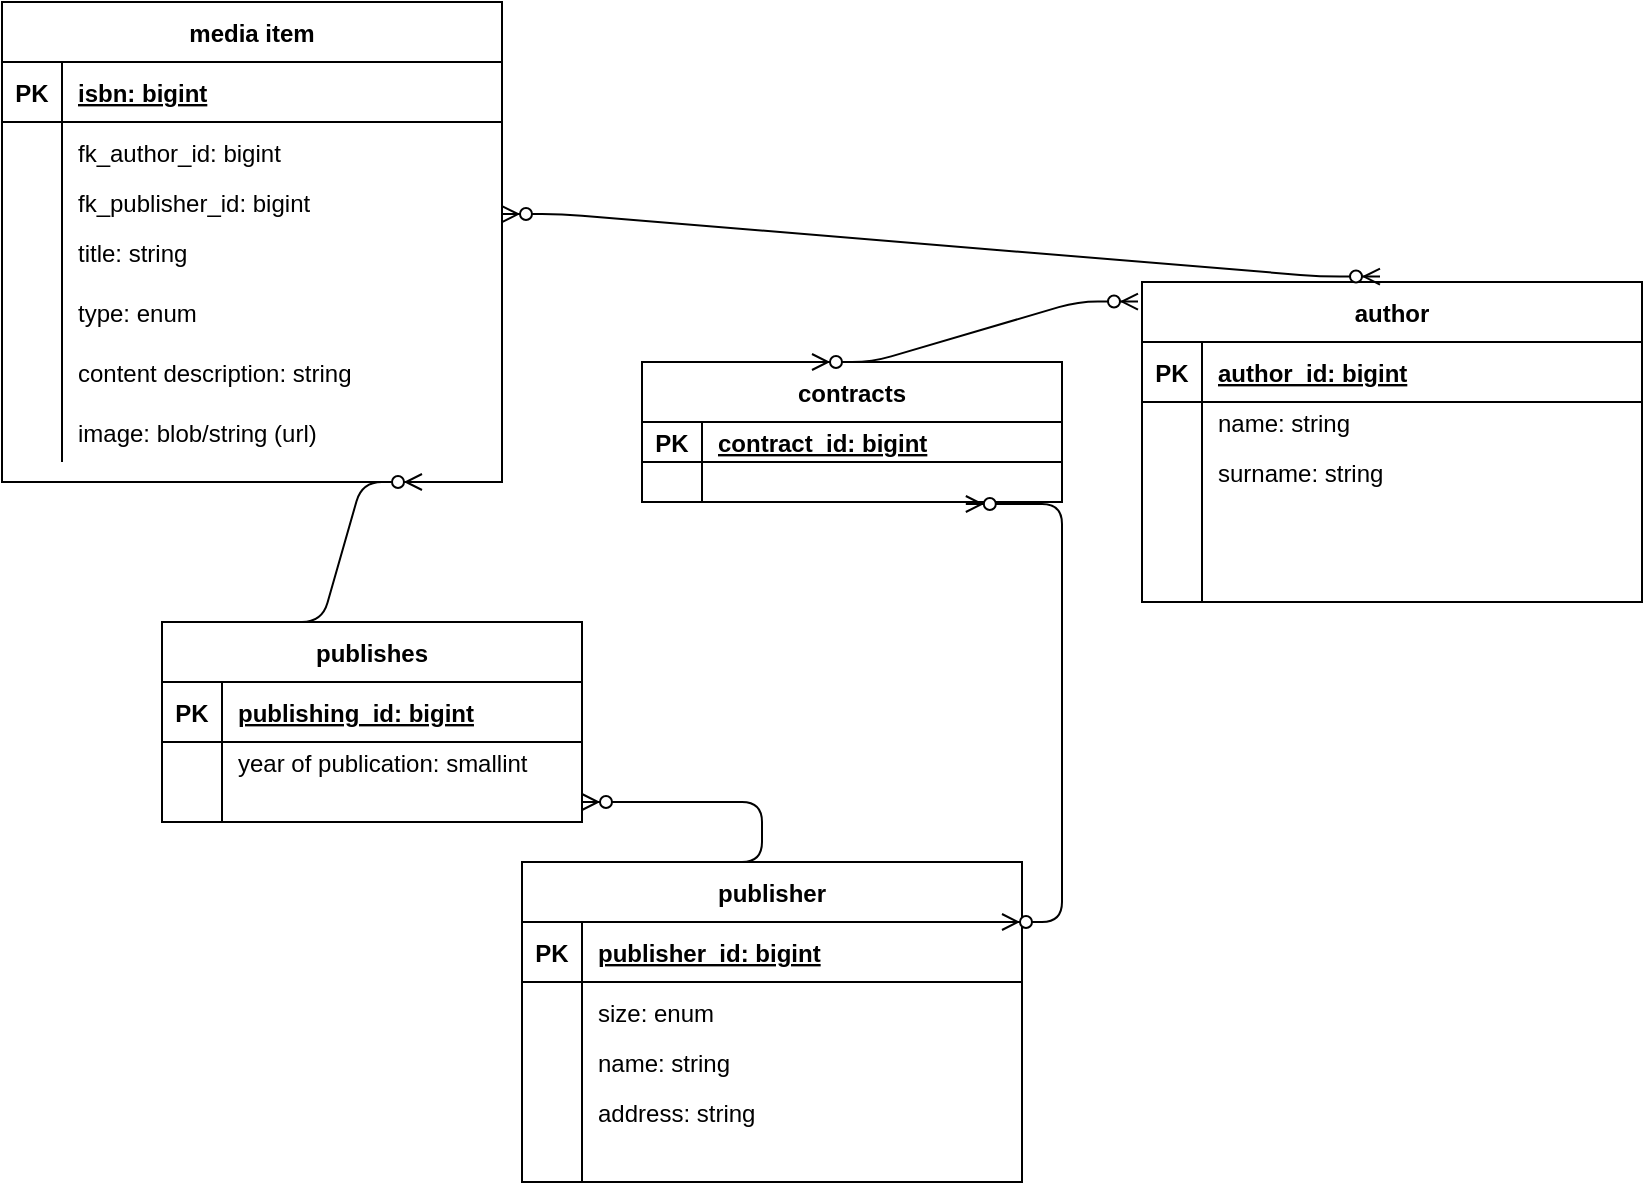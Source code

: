 <mxfile version="13.4.6" type="device"><diagram id="R2lEEEUBdFMjLlhIrx00" name="Page-1"><mxGraphModel dx="868" dy="492" grid="1" gridSize="10" guides="1" tooltips="1" connect="1" arrows="1" fold="1" page="1" pageScale="1" pageWidth="850" pageHeight="1100" math="0" shadow="0" extFonts="Permanent Marker^https://fonts.googleapis.com/css?family=Permanent+Marker"><root><mxCell id="0"/><mxCell id="1" parent="0"/><mxCell id="C-vyLk0tnHw3VtMMgP7b-23" value="media item" style="shape=table;startSize=30;container=1;collapsible=1;childLayout=tableLayout;fixedRows=1;rowLines=0;fontStyle=1;align=center;resizeLast=1;" parent="1" vertex="1"><mxGeometry x="20" y="50" width="250" height="240" as="geometry"/></mxCell><mxCell id="C-vyLk0tnHw3VtMMgP7b-24" value="" style="shape=partialRectangle;collapsible=0;dropTarget=0;pointerEvents=0;fillColor=none;points=[[0,0.5],[1,0.5]];portConstraint=eastwest;top=0;left=0;right=0;bottom=1;" parent="C-vyLk0tnHw3VtMMgP7b-23" vertex="1"><mxGeometry y="30" width="250" height="30" as="geometry"/></mxCell><mxCell id="C-vyLk0tnHw3VtMMgP7b-25" value="PK" style="shape=partialRectangle;overflow=hidden;connectable=0;fillColor=none;top=0;left=0;bottom=0;right=0;fontStyle=1;" parent="C-vyLk0tnHw3VtMMgP7b-24" vertex="1"><mxGeometry width="30" height="30" as="geometry"/></mxCell><mxCell id="C-vyLk0tnHw3VtMMgP7b-26" value="isbn: bigint" style="shape=partialRectangle;overflow=hidden;connectable=0;fillColor=none;top=0;left=0;bottom=0;right=0;align=left;spacingLeft=6;fontStyle=5;" parent="C-vyLk0tnHw3VtMMgP7b-24" vertex="1"><mxGeometry x="30" width="220" height="30" as="geometry"/></mxCell><mxCell id="C-vyLk0tnHw3VtMMgP7b-27" value="" style="shape=partialRectangle;collapsible=0;dropTarget=0;pointerEvents=0;fillColor=none;points=[[0,0.5],[1,0.5]];portConstraint=eastwest;top=0;left=0;right=0;bottom=0;" parent="C-vyLk0tnHw3VtMMgP7b-23" vertex="1"><mxGeometry y="60" width="250" height="30" as="geometry"/></mxCell><mxCell id="C-vyLk0tnHw3VtMMgP7b-28" value="" style="shape=partialRectangle;overflow=hidden;connectable=0;fillColor=none;top=0;left=0;bottom=0;right=0;" parent="C-vyLk0tnHw3VtMMgP7b-27" vertex="1"><mxGeometry width="30" height="30" as="geometry"/></mxCell><mxCell id="C-vyLk0tnHw3VtMMgP7b-29" value="fk_author_id: bigint" style="shape=partialRectangle;overflow=hidden;connectable=0;fillColor=none;top=0;left=0;bottom=0;right=0;align=left;spacingLeft=6;" parent="C-vyLk0tnHw3VtMMgP7b-27" vertex="1"><mxGeometry x="30" width="220" height="30" as="geometry"/></mxCell><mxCell id="cz2rMLH8yH9SySCv96rx-15" value="" style="shape=partialRectangle;collapsible=0;dropTarget=0;pointerEvents=0;fillColor=none;points=[[0,0.5],[1,0.5]];portConstraint=eastwest;top=0;left=0;right=0;bottom=0;" parent="C-vyLk0tnHw3VtMMgP7b-23" vertex="1"><mxGeometry y="90" width="250" height="20" as="geometry"/></mxCell><mxCell id="cz2rMLH8yH9SySCv96rx-16" value="" style="shape=partialRectangle;overflow=hidden;connectable=0;fillColor=none;top=0;left=0;bottom=0;right=0;" parent="cz2rMLH8yH9SySCv96rx-15" vertex="1"><mxGeometry width="30" height="20" as="geometry"/></mxCell><mxCell id="cz2rMLH8yH9SySCv96rx-17" value="fk_publisher_id: bigint" style="shape=partialRectangle;overflow=hidden;connectable=0;fillColor=none;top=0;left=0;bottom=0;right=0;align=left;spacingLeft=6;" parent="cz2rMLH8yH9SySCv96rx-15" vertex="1"><mxGeometry x="30" width="220" height="20" as="geometry"/></mxCell><mxCell id="cz2rMLH8yH9SySCv96rx-18" value="" style="shape=partialRectangle;collapsible=0;dropTarget=0;pointerEvents=0;fillColor=none;points=[[0,0.5],[1,0.5]];portConstraint=eastwest;top=0;left=0;right=0;bottom=0;" parent="C-vyLk0tnHw3VtMMgP7b-23" vertex="1"><mxGeometry y="110" width="250" height="30" as="geometry"/></mxCell><mxCell id="cz2rMLH8yH9SySCv96rx-19" value="" style="shape=partialRectangle;overflow=hidden;connectable=0;fillColor=none;top=0;left=0;bottom=0;right=0;" parent="cz2rMLH8yH9SySCv96rx-18" vertex="1"><mxGeometry width="30" height="30" as="geometry"/></mxCell><mxCell id="cz2rMLH8yH9SySCv96rx-20" value="title: string" style="shape=partialRectangle;overflow=hidden;connectable=0;fillColor=none;top=0;left=0;bottom=0;right=0;align=left;spacingLeft=6;" parent="cz2rMLH8yH9SySCv96rx-18" vertex="1"><mxGeometry x="30" width="220" height="30" as="geometry"/></mxCell><mxCell id="cz2rMLH8yH9SySCv96rx-22" value="" style="shape=partialRectangle;collapsible=0;dropTarget=0;pointerEvents=0;fillColor=none;points=[[0,0.5],[1,0.5]];portConstraint=eastwest;top=0;left=0;right=0;bottom=0;" parent="C-vyLk0tnHw3VtMMgP7b-23" vertex="1"><mxGeometry y="140" width="250" height="30" as="geometry"/></mxCell><mxCell id="cz2rMLH8yH9SySCv96rx-23" value="" style="shape=partialRectangle;overflow=hidden;connectable=0;fillColor=none;top=0;left=0;bottom=0;right=0;" parent="cz2rMLH8yH9SySCv96rx-22" vertex="1"><mxGeometry width="30" height="30" as="geometry"/></mxCell><mxCell id="cz2rMLH8yH9SySCv96rx-24" value="type: enum" style="shape=partialRectangle;overflow=hidden;connectable=0;fillColor=none;top=0;left=0;bottom=0;right=0;align=left;spacingLeft=6;" parent="cz2rMLH8yH9SySCv96rx-22" vertex="1"><mxGeometry x="30" width="220" height="30" as="geometry"/></mxCell><mxCell id="cz2rMLH8yH9SySCv96rx-25" value="" style="shape=partialRectangle;collapsible=0;dropTarget=0;pointerEvents=0;fillColor=none;points=[[0,0.5],[1,0.5]];portConstraint=eastwest;top=0;left=0;right=0;bottom=0;" parent="C-vyLk0tnHw3VtMMgP7b-23" vertex="1"><mxGeometry y="170" width="250" height="30" as="geometry"/></mxCell><mxCell id="cz2rMLH8yH9SySCv96rx-26" value="" style="shape=partialRectangle;overflow=hidden;connectable=0;fillColor=none;top=0;left=0;bottom=0;right=0;" parent="cz2rMLH8yH9SySCv96rx-25" vertex="1"><mxGeometry width="30" height="30" as="geometry"/></mxCell><mxCell id="cz2rMLH8yH9SySCv96rx-27" value="content description: string" style="shape=partialRectangle;overflow=hidden;connectable=0;fillColor=none;top=0;left=0;bottom=0;right=0;align=left;spacingLeft=6;" parent="cz2rMLH8yH9SySCv96rx-25" vertex="1"><mxGeometry x="30" width="220" height="30" as="geometry"/></mxCell><mxCell id="cz2rMLH8yH9SySCv96rx-28" value="" style="shape=partialRectangle;collapsible=0;dropTarget=0;pointerEvents=0;fillColor=none;points=[[0,0.5],[1,0.5]];portConstraint=eastwest;top=0;left=0;right=0;bottom=0;" parent="C-vyLk0tnHw3VtMMgP7b-23" vertex="1"><mxGeometry y="200" width="250" height="30" as="geometry"/></mxCell><mxCell id="cz2rMLH8yH9SySCv96rx-29" value="" style="shape=partialRectangle;overflow=hidden;connectable=0;fillColor=none;top=0;left=0;bottom=0;right=0;" parent="cz2rMLH8yH9SySCv96rx-28" vertex="1"><mxGeometry width="30" height="30" as="geometry"/></mxCell><mxCell id="cz2rMLH8yH9SySCv96rx-30" value="image: blob/string (url)" style="shape=partialRectangle;overflow=hidden;connectable=0;fillColor=none;top=0;left=0;bottom=0;right=0;align=left;spacingLeft=6;" parent="cz2rMLH8yH9SySCv96rx-28" vertex="1"><mxGeometry x="30" width="220" height="30" as="geometry"/></mxCell><mxCell id="cz2rMLH8yH9SySCv96rx-53" value="author" style="shape=table;startSize=30;container=1;collapsible=1;childLayout=tableLayout;fixedRows=1;rowLines=0;fontStyle=1;align=center;resizeLast=1;" parent="1" vertex="1"><mxGeometry x="590" y="190" width="250" height="160" as="geometry"/></mxCell><mxCell id="cz2rMLH8yH9SySCv96rx-54" value="" style="shape=partialRectangle;collapsible=0;dropTarget=0;pointerEvents=0;fillColor=none;points=[[0,0.5],[1,0.5]];portConstraint=eastwest;top=0;left=0;right=0;bottom=1;" parent="cz2rMLH8yH9SySCv96rx-53" vertex="1"><mxGeometry y="30" width="250" height="30" as="geometry"/></mxCell><mxCell id="cz2rMLH8yH9SySCv96rx-55" value="PK" style="shape=partialRectangle;overflow=hidden;connectable=0;fillColor=none;top=0;left=0;bottom=0;right=0;fontStyle=1;" parent="cz2rMLH8yH9SySCv96rx-54" vertex="1"><mxGeometry width="30" height="30" as="geometry"/></mxCell><mxCell id="cz2rMLH8yH9SySCv96rx-56" value="author_id: bigint" style="shape=partialRectangle;overflow=hidden;connectable=0;fillColor=none;top=0;left=0;bottom=0;right=0;align=left;spacingLeft=6;fontStyle=5;" parent="cz2rMLH8yH9SySCv96rx-54" vertex="1"><mxGeometry x="30" width="220" height="30" as="geometry"/></mxCell><mxCell id="cz2rMLH8yH9SySCv96rx-60" value="" style="shape=partialRectangle;collapsible=0;dropTarget=0;pointerEvents=0;fillColor=none;points=[[0,0.5],[1,0.5]];portConstraint=eastwest;top=0;left=0;right=0;bottom=0;" parent="cz2rMLH8yH9SySCv96rx-53" vertex="1"><mxGeometry y="60" width="250" height="20" as="geometry"/></mxCell><mxCell id="cz2rMLH8yH9SySCv96rx-61" value="" style="shape=partialRectangle;overflow=hidden;connectable=0;fillColor=none;top=0;left=0;bottom=0;right=0;" parent="cz2rMLH8yH9SySCv96rx-60" vertex="1"><mxGeometry width="30" height="20" as="geometry"/></mxCell><mxCell id="cz2rMLH8yH9SySCv96rx-62" value="name: string" style="shape=partialRectangle;overflow=hidden;connectable=0;fillColor=none;top=0;left=0;bottom=0;right=0;align=left;spacingLeft=6;" parent="cz2rMLH8yH9SySCv96rx-60" vertex="1"><mxGeometry x="30" width="220" height="20" as="geometry"/></mxCell><mxCell id="cz2rMLH8yH9SySCv96rx-63" value="" style="shape=partialRectangle;collapsible=0;dropTarget=0;pointerEvents=0;fillColor=none;points=[[0,0.5],[1,0.5]];portConstraint=eastwest;top=0;left=0;right=0;bottom=0;" parent="cz2rMLH8yH9SySCv96rx-53" vertex="1"><mxGeometry y="80" width="250" height="30" as="geometry"/></mxCell><mxCell id="cz2rMLH8yH9SySCv96rx-64" value="" style="shape=partialRectangle;overflow=hidden;connectable=0;fillColor=none;top=0;left=0;bottom=0;right=0;" parent="cz2rMLH8yH9SySCv96rx-63" vertex="1"><mxGeometry width="30" height="30" as="geometry"/></mxCell><mxCell id="cz2rMLH8yH9SySCv96rx-65" value="surname: string" style="shape=partialRectangle;overflow=hidden;connectable=0;fillColor=none;top=0;left=0;bottom=0;right=0;align=left;spacingLeft=6;" parent="cz2rMLH8yH9SySCv96rx-63" vertex="1"><mxGeometry x="30" width="220" height="30" as="geometry"/></mxCell><mxCell id="cz2rMLH8yH9SySCv96rx-66" value="" style="shape=partialRectangle;collapsible=0;dropTarget=0;pointerEvents=0;fillColor=none;points=[[0,0.5],[1,0.5]];portConstraint=eastwest;top=0;left=0;right=0;bottom=0;" parent="cz2rMLH8yH9SySCv96rx-53" vertex="1"><mxGeometry y="110" width="250" height="30" as="geometry"/></mxCell><mxCell id="cz2rMLH8yH9SySCv96rx-67" value="" style="shape=partialRectangle;overflow=hidden;connectable=0;fillColor=none;top=0;left=0;bottom=0;right=0;" parent="cz2rMLH8yH9SySCv96rx-66" vertex="1"><mxGeometry width="30" height="30" as="geometry"/></mxCell><mxCell id="cz2rMLH8yH9SySCv96rx-68" value="" style="shape=partialRectangle;overflow=hidden;connectable=0;fillColor=none;top=0;left=0;bottom=0;right=0;align=left;spacingLeft=6;" parent="cz2rMLH8yH9SySCv96rx-66" vertex="1"><mxGeometry x="30" width="220" height="30" as="geometry"/></mxCell><mxCell id="cz2rMLH8yH9SySCv96rx-69" value="" style="shape=partialRectangle;collapsible=0;dropTarget=0;pointerEvents=0;fillColor=none;points=[[0,0.5],[1,0.5]];portConstraint=eastwest;top=0;left=0;right=0;bottom=0;" parent="cz2rMLH8yH9SySCv96rx-53" vertex="1"><mxGeometry y="140" width="250" height="20" as="geometry"/></mxCell><mxCell id="cz2rMLH8yH9SySCv96rx-70" value="" style="shape=partialRectangle;overflow=hidden;connectable=0;fillColor=none;top=0;left=0;bottom=0;right=0;" parent="cz2rMLH8yH9SySCv96rx-69" vertex="1"><mxGeometry width="30" height="20" as="geometry"/></mxCell><mxCell id="cz2rMLH8yH9SySCv96rx-71" value="" style="shape=partialRectangle;overflow=hidden;connectable=0;fillColor=none;top=0;left=0;bottom=0;right=0;align=left;spacingLeft=6;" parent="cz2rMLH8yH9SySCv96rx-69" vertex="1"><mxGeometry x="30" width="220" height="20" as="geometry"/></mxCell><mxCell id="cz2rMLH8yH9SySCv96rx-91" value="contracts" style="shape=table;startSize=30;container=1;collapsible=1;childLayout=tableLayout;fixedRows=1;rowLines=0;fontStyle=1;align=center;resizeLast=1;" parent="1" vertex="1"><mxGeometry x="340" y="230" width="210" height="70" as="geometry"/></mxCell><mxCell id="cz2rMLH8yH9SySCv96rx-92" value="" style="shape=partialRectangle;collapsible=0;dropTarget=0;pointerEvents=0;fillColor=none;points=[[0,0.5],[1,0.5]];portConstraint=eastwest;top=0;left=0;right=0;bottom=1;" parent="cz2rMLH8yH9SySCv96rx-91" vertex="1"><mxGeometry y="30" width="210" height="20" as="geometry"/></mxCell><mxCell id="cz2rMLH8yH9SySCv96rx-93" value="PK" style="shape=partialRectangle;overflow=hidden;connectable=0;fillColor=none;top=0;left=0;bottom=0;right=0;fontStyle=1;" parent="cz2rMLH8yH9SySCv96rx-92" vertex="1"><mxGeometry width="30" height="20" as="geometry"/></mxCell><mxCell id="cz2rMLH8yH9SySCv96rx-94" value="contract_id: bigint" style="shape=partialRectangle;overflow=hidden;connectable=0;fillColor=none;top=0;left=0;bottom=0;right=0;align=left;spacingLeft=6;fontStyle=5;" parent="cz2rMLH8yH9SySCv96rx-92" vertex="1"><mxGeometry x="30" width="180" height="20" as="geometry"/></mxCell><mxCell id="cz2rMLH8yH9SySCv96rx-98" value="" style="shape=partialRectangle;collapsible=0;dropTarget=0;pointerEvents=0;fillColor=none;points=[[0,0.5],[1,0.5]];portConstraint=eastwest;top=0;left=0;right=0;bottom=0;" parent="cz2rMLH8yH9SySCv96rx-91" vertex="1"><mxGeometry y="50" width="210" height="20" as="geometry"/></mxCell><mxCell id="cz2rMLH8yH9SySCv96rx-99" value="" style="shape=partialRectangle;overflow=hidden;connectable=0;fillColor=none;top=0;left=0;bottom=0;right=0;" parent="cz2rMLH8yH9SySCv96rx-98" vertex="1"><mxGeometry width="30" height="20" as="geometry"/></mxCell><mxCell id="cz2rMLH8yH9SySCv96rx-100" value="" style="shape=partialRectangle;overflow=hidden;connectable=0;fillColor=none;top=0;left=0;bottom=0;right=0;align=left;spacingLeft=6;" parent="cz2rMLH8yH9SySCv96rx-98" vertex="1"><mxGeometry x="30" width="180" height="20" as="geometry"/></mxCell><mxCell id="cz2rMLH8yH9SySCv96rx-101" value="" style="edgeStyle=entityRelationEdgeStyle;fontSize=12;html=1;endArrow=ERzeroToMany;endFill=1;" parent="1" edge="1"><mxGeometry width="100" height="100" relative="1" as="geometry"><mxPoint x="150" y="360" as="sourcePoint"/><mxPoint x="230" y="290" as="targetPoint"/></mxGeometry></mxCell><mxCell id="cz2rMLH8yH9SySCv96rx-31" value="publisher" style="shape=table;startSize=30;container=1;collapsible=1;childLayout=tableLayout;fixedRows=1;rowLines=0;fontStyle=1;align=center;resizeLast=1;" parent="1" vertex="1"><mxGeometry x="280" y="480" width="250" height="160" as="geometry"/></mxCell><mxCell id="cz2rMLH8yH9SySCv96rx-32" value="" style="shape=partialRectangle;collapsible=0;dropTarget=0;pointerEvents=0;fillColor=none;points=[[0,0.5],[1,0.5]];portConstraint=eastwest;top=0;left=0;right=0;bottom=1;" parent="cz2rMLH8yH9SySCv96rx-31" vertex="1"><mxGeometry y="30" width="250" height="30" as="geometry"/></mxCell><mxCell id="cz2rMLH8yH9SySCv96rx-33" value="PK" style="shape=partialRectangle;overflow=hidden;connectable=0;fillColor=none;top=0;left=0;bottom=0;right=0;fontStyle=1;" parent="cz2rMLH8yH9SySCv96rx-32" vertex="1"><mxGeometry width="30" height="30" as="geometry"/></mxCell><mxCell id="cz2rMLH8yH9SySCv96rx-34" value="publisher_id: bigint" style="shape=partialRectangle;overflow=hidden;connectable=0;fillColor=none;top=0;left=0;bottom=0;right=0;align=left;spacingLeft=6;fontStyle=5;" parent="cz2rMLH8yH9SySCv96rx-32" vertex="1"><mxGeometry x="30" width="220" height="30" as="geometry"/></mxCell><mxCell id="cz2rMLH8yH9SySCv96rx-35" value="" style="shape=partialRectangle;collapsible=0;dropTarget=0;pointerEvents=0;fillColor=none;points=[[0,0.5],[1,0.5]];portConstraint=eastwest;top=0;left=0;right=0;bottom=0;" parent="cz2rMLH8yH9SySCv96rx-31" vertex="1"><mxGeometry y="60" width="250" height="30" as="geometry"/></mxCell><mxCell id="cz2rMLH8yH9SySCv96rx-36" value="" style="shape=partialRectangle;overflow=hidden;connectable=0;fillColor=none;top=0;left=0;bottom=0;right=0;" parent="cz2rMLH8yH9SySCv96rx-35" vertex="1"><mxGeometry width="30" height="30" as="geometry"/></mxCell><mxCell id="cz2rMLH8yH9SySCv96rx-37" value="size: enum" style="shape=partialRectangle;overflow=hidden;connectable=0;fillColor=none;top=0;left=0;bottom=0;right=0;align=left;spacingLeft=6;" parent="cz2rMLH8yH9SySCv96rx-35" vertex="1"><mxGeometry x="30" width="220" height="30" as="geometry"/></mxCell><mxCell id="cz2rMLH8yH9SySCv96rx-38" value="" style="shape=partialRectangle;collapsible=0;dropTarget=0;pointerEvents=0;fillColor=none;points=[[0,0.5],[1,0.5]];portConstraint=eastwest;top=0;left=0;right=0;bottom=0;" parent="cz2rMLH8yH9SySCv96rx-31" vertex="1"><mxGeometry y="90" width="250" height="20" as="geometry"/></mxCell><mxCell id="cz2rMLH8yH9SySCv96rx-39" value="" style="shape=partialRectangle;overflow=hidden;connectable=0;fillColor=none;top=0;left=0;bottom=0;right=0;" parent="cz2rMLH8yH9SySCv96rx-38" vertex="1"><mxGeometry width="30" height="20" as="geometry"/></mxCell><mxCell id="cz2rMLH8yH9SySCv96rx-40" value="name: string" style="shape=partialRectangle;overflow=hidden;connectable=0;fillColor=none;top=0;left=0;bottom=0;right=0;align=left;spacingLeft=6;" parent="cz2rMLH8yH9SySCv96rx-38" vertex="1"><mxGeometry x="30" width="220" height="20" as="geometry"/></mxCell><mxCell id="cz2rMLH8yH9SySCv96rx-41" value="" style="shape=partialRectangle;collapsible=0;dropTarget=0;pointerEvents=0;fillColor=none;points=[[0,0.5],[1,0.5]];portConstraint=eastwest;top=0;left=0;right=0;bottom=0;" parent="cz2rMLH8yH9SySCv96rx-31" vertex="1"><mxGeometry y="110" width="250" height="30" as="geometry"/></mxCell><mxCell id="cz2rMLH8yH9SySCv96rx-42" value="" style="shape=partialRectangle;overflow=hidden;connectable=0;fillColor=none;top=0;left=0;bottom=0;right=0;" parent="cz2rMLH8yH9SySCv96rx-41" vertex="1"><mxGeometry width="30" height="30" as="geometry"/></mxCell><mxCell id="cz2rMLH8yH9SySCv96rx-43" value="address: string" style="shape=partialRectangle;overflow=hidden;connectable=0;fillColor=none;top=0;left=0;bottom=0;right=0;align=left;spacingLeft=6;" parent="cz2rMLH8yH9SySCv96rx-41" vertex="1"><mxGeometry x="30" width="220" height="30" as="geometry"/></mxCell><mxCell id="cz2rMLH8yH9SySCv96rx-47" value="" style="shape=partialRectangle;collapsible=0;dropTarget=0;pointerEvents=0;fillColor=none;points=[[0,0.5],[1,0.5]];portConstraint=eastwest;top=0;left=0;right=0;bottom=0;" parent="cz2rMLH8yH9SySCv96rx-31" vertex="1"><mxGeometry y="140" width="250" height="20" as="geometry"/></mxCell><mxCell id="cz2rMLH8yH9SySCv96rx-48" value="" style="shape=partialRectangle;overflow=hidden;connectable=0;fillColor=none;top=0;left=0;bottom=0;right=0;" parent="cz2rMLH8yH9SySCv96rx-47" vertex="1"><mxGeometry width="30" height="20" as="geometry"/></mxCell><mxCell id="cz2rMLH8yH9SySCv96rx-49" value="" style="shape=partialRectangle;overflow=hidden;connectable=0;fillColor=none;top=0;left=0;bottom=0;right=0;align=left;spacingLeft=6;" parent="cz2rMLH8yH9SySCv96rx-47" vertex="1"><mxGeometry x="30" width="220" height="20" as="geometry"/></mxCell><mxCell id="cz2rMLH8yH9SySCv96rx-72" value="publishes" style="shape=table;startSize=30;container=1;collapsible=1;childLayout=tableLayout;fixedRows=1;rowLines=0;fontStyle=1;align=center;resizeLast=1;" parent="1" vertex="1"><mxGeometry x="100" y="360" width="210" height="100" as="geometry"/></mxCell><mxCell id="cz2rMLH8yH9SySCv96rx-73" value="" style="shape=partialRectangle;collapsible=0;dropTarget=0;pointerEvents=0;fillColor=none;points=[[0,0.5],[1,0.5]];portConstraint=eastwest;top=0;left=0;right=0;bottom=1;" parent="cz2rMLH8yH9SySCv96rx-72" vertex="1"><mxGeometry y="30" width="210" height="30" as="geometry"/></mxCell><mxCell id="cz2rMLH8yH9SySCv96rx-74" value="PK" style="shape=partialRectangle;overflow=hidden;connectable=0;fillColor=none;top=0;left=0;bottom=0;right=0;fontStyle=1;" parent="cz2rMLH8yH9SySCv96rx-73" vertex="1"><mxGeometry width="30" height="30" as="geometry"/></mxCell><mxCell id="cz2rMLH8yH9SySCv96rx-75" value="publishing_id: bigint" style="shape=partialRectangle;overflow=hidden;connectable=0;fillColor=none;top=0;left=0;bottom=0;right=0;align=left;spacingLeft=6;fontStyle=5;" parent="cz2rMLH8yH9SySCv96rx-73" vertex="1"><mxGeometry x="30" width="180" height="30" as="geometry"/></mxCell><mxCell id="cz2rMLH8yH9SySCv96rx-76" value="" style="shape=partialRectangle;collapsible=0;dropTarget=0;pointerEvents=0;fillColor=none;points=[[0,0.5],[1,0.5]];portConstraint=eastwest;top=0;left=0;right=0;bottom=0;" parent="cz2rMLH8yH9SySCv96rx-72" vertex="1"><mxGeometry y="60" width="210" height="20" as="geometry"/></mxCell><mxCell id="cz2rMLH8yH9SySCv96rx-77" value="" style="shape=partialRectangle;overflow=hidden;connectable=0;fillColor=none;top=0;left=0;bottom=0;right=0;" parent="cz2rMLH8yH9SySCv96rx-76" vertex="1"><mxGeometry width="30" height="20" as="geometry"/></mxCell><mxCell id="cz2rMLH8yH9SySCv96rx-78" value="year of publication: smallint" style="shape=partialRectangle;overflow=hidden;connectable=0;fillColor=none;top=0;left=0;bottom=0;right=0;align=left;spacingLeft=6;" parent="cz2rMLH8yH9SySCv96rx-76" vertex="1"><mxGeometry x="30" width="180" height="20" as="geometry"/></mxCell><mxCell id="cz2rMLH8yH9SySCv96rx-88" value="" style="shape=partialRectangle;collapsible=0;dropTarget=0;pointerEvents=0;fillColor=none;points=[[0,0.5],[1,0.5]];portConstraint=eastwest;top=0;left=0;right=0;bottom=0;" parent="cz2rMLH8yH9SySCv96rx-72" vertex="1"><mxGeometry y="80" width="210" height="20" as="geometry"/></mxCell><mxCell id="cz2rMLH8yH9SySCv96rx-89" value="" style="shape=partialRectangle;overflow=hidden;connectable=0;fillColor=none;top=0;left=0;bottom=0;right=0;" parent="cz2rMLH8yH9SySCv96rx-88" vertex="1"><mxGeometry width="30" height="20" as="geometry"/></mxCell><mxCell id="cz2rMLH8yH9SySCv96rx-90" value="" style="shape=partialRectangle;overflow=hidden;connectable=0;fillColor=none;top=0;left=0;bottom=0;right=0;align=left;spacingLeft=6;" parent="cz2rMLH8yH9SySCv96rx-88" vertex="1"><mxGeometry x="30" width="180" height="20" as="geometry"/></mxCell><mxCell id="cz2rMLH8yH9SySCv96rx-102" value="" style="edgeStyle=entityRelationEdgeStyle;fontSize=12;html=1;endArrow=ERzeroToMany;endFill=1;" parent="1" target="cz2rMLH8yH9SySCv96rx-88" edge="1"><mxGeometry width="100" height="100" relative="1" as="geometry"><mxPoint x="370" y="480" as="sourcePoint"/><mxPoint x="450" y="410" as="targetPoint"/></mxGeometry></mxCell><mxCell id="cz2rMLH8yH9SySCv96rx-103" value="" style="edgeStyle=entityRelationEdgeStyle;fontSize=12;html=1;endArrow=ERzeroToMany;endFill=1;startArrow=ERzeroToMany;entryX=0.771;entryY=1.05;entryDx=0;entryDy=0;entryPerimeter=0;" parent="1" target="cz2rMLH8yH9SySCv96rx-98" edge="1"><mxGeometry width="100" height="100" relative="1" as="geometry"><mxPoint x="520" y="510" as="sourcePoint"/><mxPoint x="620" y="410" as="targetPoint"/></mxGeometry></mxCell><mxCell id="cz2rMLH8yH9SySCv96rx-104" value="" style="edgeStyle=entityRelationEdgeStyle;fontSize=12;html=1;endArrow=ERzeroToMany;endFill=1;startArrow=ERzeroToMany;entryX=-0.008;entryY=0.061;entryDx=0;entryDy=0;entryPerimeter=0;" parent="1" target="cz2rMLH8yH9SySCv96rx-53" edge="1"><mxGeometry width="100" height="100" relative="1" as="geometry"><mxPoint x="425" y="230" as="sourcePoint"/><mxPoint x="525" y="130" as="targetPoint"/></mxGeometry></mxCell><mxCell id="cz2rMLH8yH9SySCv96rx-105" value="" style="edgeStyle=entityRelationEdgeStyle;fontSize=12;html=1;endArrow=ERzeroToMany;endFill=1;startArrow=ERzeroToMany;entryX=0.476;entryY=-0.017;entryDx=0;entryDy=0;entryPerimeter=0;exitX=1;exitY=-0.133;exitDx=0;exitDy=0;exitPerimeter=0;" parent="1" source="cz2rMLH8yH9SySCv96rx-18" target="cz2rMLH8yH9SySCv96rx-53" edge="1"><mxGeometry width="100" height="100" relative="1" as="geometry"><mxPoint x="360" y="159.02" as="sourcePoint"/><mxPoint x="523" y="130" as="targetPoint"/></mxGeometry></mxCell></root></mxGraphModel></diagram></mxfile>